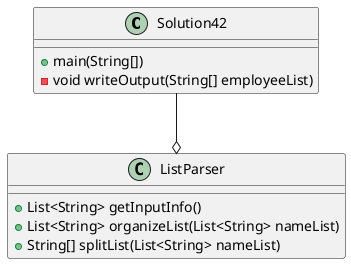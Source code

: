 @startuml

class Solution42 {
    +main(String[])
    -void writeOutput(String[] employeeList)
}

class ListParser {

    +List<String> getInputInfo()
    +List<String> organizeList(List<String> nameList)
    +String[] splitList(List<String> nameList)
}

Solution42 --o ListParser

@enduml